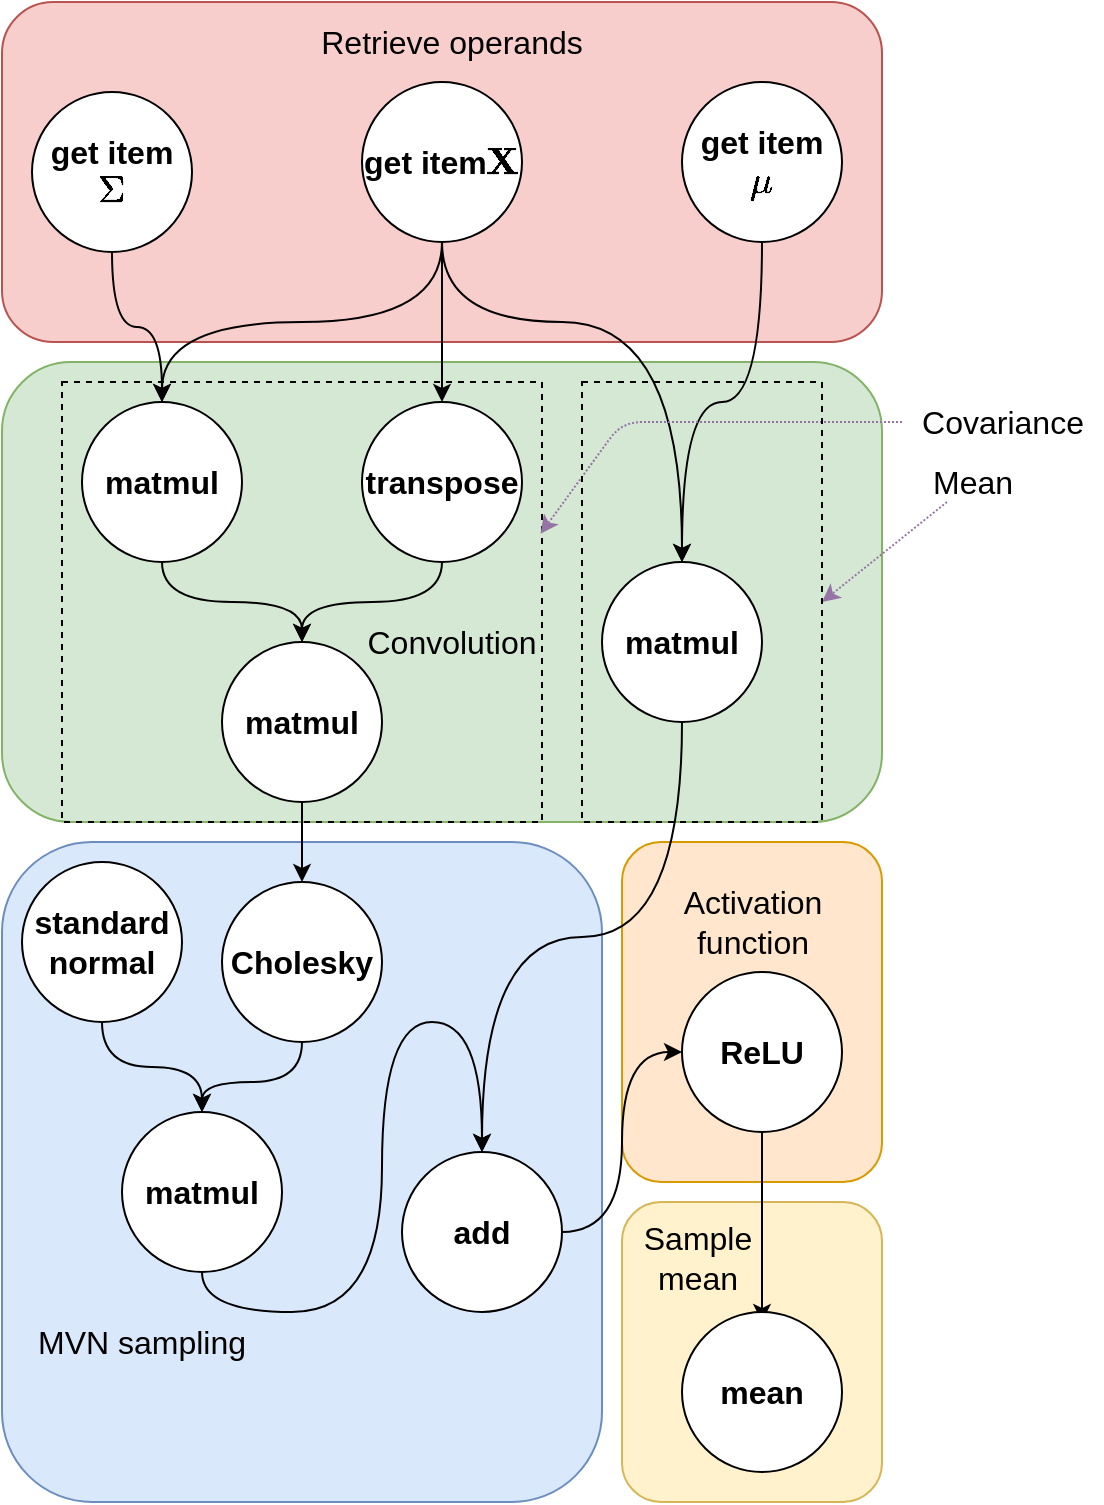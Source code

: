 <mxfile version="14.6.13" type="device"><diagram id="K1rhxBjO9J5RuhcNXmi7" name="Page-1"><mxGraphModel dx="1673" dy="854" grid="1" gridSize="10" guides="1" tooltips="1" connect="1" arrows="1" fold="1" page="1" pageScale="1" pageWidth="850" pageHeight="1100" math="1" shadow="0"><root><mxCell id="0"/><mxCell id="1" parent="0"/><mxCell id="BGlTvo2ukTHLplxOL-Yx-35" value="" style="rounded=1;whiteSpace=wrap;html=1;strokeColor=#82b366;fillColor=#d5e8d4;" vertex="1" parent="1"><mxGeometry x="60" y="240" width="440" height="230" as="geometry"/></mxCell><mxCell id="BGlTvo2ukTHLplxOL-Yx-47" value="" style="rounded=0;whiteSpace=wrap;html=1;fillColor=none;dashed=1;" vertex="1" parent="1"><mxGeometry x="90" y="250" width="240" height="220" as="geometry"/></mxCell><mxCell id="BGlTvo2ukTHLplxOL-Yx-39" value="" style="rounded=1;whiteSpace=wrap;html=1;strokeColor=#6c8ebf;fillColor=#dae8fc;" vertex="1" parent="1"><mxGeometry x="60" y="480" width="300" height="330" as="geometry"/></mxCell><mxCell id="BGlTvo2ukTHLplxOL-Yx-41" value="" style="rounded=1;whiteSpace=wrap;html=1;fillColor=#ffe6cc;strokeColor=#d79b00;" vertex="1" parent="1"><mxGeometry x="370" y="480" width="130" height="170" as="geometry"/></mxCell><mxCell id="BGlTvo2ukTHLplxOL-Yx-43" value="" style="rounded=1;whiteSpace=wrap;html=1;fillColor=#fff2cc;strokeColor=#d6b656;" vertex="1" parent="1"><mxGeometry x="370" y="660" width="130" height="150" as="geometry"/></mxCell><mxCell id="BGlTvo2ukTHLplxOL-Yx-37" value="" style="rounded=1;whiteSpace=wrap;html=1;fillColor=#f8cecc;strokeColor=#b85450;" vertex="1" parent="1"><mxGeometry x="60" y="60" width="440" height="170" as="geometry"/></mxCell><mxCell id="BGlTvo2ukTHLplxOL-Yx-3" value="" style="edgeStyle=orthogonalEdgeStyle;rounded=0;orthogonalLoop=1;jettySize=auto;html=1;curved=1;" edge="1" parent="1" source="BGlTvo2ukTHLplxOL-Yx-1" target="BGlTvo2ukTHLplxOL-Yx-2"><mxGeometry relative="1" as="geometry"/></mxCell><mxCell id="BGlTvo2ukTHLplxOL-Yx-1" value="&lt;font style=&quot;font-size: 16px&quot;&gt;&lt;b&gt;matmul&lt;/b&gt;&lt;/font&gt;" style="ellipse;whiteSpace=wrap;html=1;aspect=fixed;" vertex="1" parent="1"><mxGeometry x="100" y="260" width="80" height="80" as="geometry"/></mxCell><mxCell id="BGlTvo2ukTHLplxOL-Yx-19" style="edgeStyle=orthogonalEdgeStyle;curved=1;rounded=0;orthogonalLoop=1;jettySize=auto;html=1;exitX=0.5;exitY=1;exitDx=0;exitDy=0;" edge="1" parent="1" source="BGlTvo2ukTHLplxOL-Yx-2" target="BGlTvo2ukTHLplxOL-Yx-18"><mxGeometry relative="1" as="geometry"/></mxCell><mxCell id="BGlTvo2ukTHLplxOL-Yx-2" value="&lt;font style=&quot;font-size: 16px&quot;&gt;&lt;b&gt;matmul&lt;/b&gt;&lt;/font&gt;" style="ellipse;whiteSpace=wrap;html=1;aspect=fixed;" vertex="1" parent="1"><mxGeometry x="170" y="380" width="80" height="80" as="geometry"/></mxCell><mxCell id="BGlTvo2ukTHLplxOL-Yx-5" style="edgeStyle=orthogonalEdgeStyle;curved=1;rounded=0;orthogonalLoop=1;jettySize=auto;html=1;exitX=0.5;exitY=1;exitDx=0;exitDy=0;" edge="1" parent="1" source="BGlTvo2ukTHLplxOL-Yx-4" target="BGlTvo2ukTHLplxOL-Yx-2"><mxGeometry relative="1" as="geometry"/></mxCell><mxCell id="BGlTvo2ukTHLplxOL-Yx-4" value="&lt;font style=&quot;font-size: 16px&quot;&gt;&lt;b&gt;transpose&lt;/b&gt;&lt;/font&gt;" style="ellipse;whiteSpace=wrap;html=1;aspect=fixed;" vertex="1" parent="1"><mxGeometry x="240" y="260" width="80" height="80" as="geometry"/></mxCell><mxCell id="BGlTvo2ukTHLplxOL-Yx-10" style="edgeStyle=orthogonalEdgeStyle;curved=1;rounded=0;orthogonalLoop=1;jettySize=auto;html=1;entryX=0.5;entryY=0;entryDx=0;entryDy=0;exitX=0.5;exitY=1;exitDx=0;exitDy=0;" edge="1" parent="1" source="BGlTvo2ukTHLplxOL-Yx-6" target="BGlTvo2ukTHLplxOL-Yx-1"><mxGeometry relative="1" as="geometry"/></mxCell><mxCell id="BGlTvo2ukTHLplxOL-Yx-12" style="edgeStyle=orthogonalEdgeStyle;curved=1;rounded=0;orthogonalLoop=1;jettySize=auto;html=1;" edge="1" parent="1" source="BGlTvo2ukTHLplxOL-Yx-6" target="BGlTvo2ukTHLplxOL-Yx-4"><mxGeometry relative="1" as="geometry"/></mxCell><mxCell id="BGlTvo2ukTHLplxOL-Yx-17" style="edgeStyle=orthogonalEdgeStyle;curved=1;rounded=0;orthogonalLoop=1;jettySize=auto;html=1;exitX=0.5;exitY=1;exitDx=0;exitDy=0;entryX=0.5;entryY=0;entryDx=0;entryDy=0;" edge="1" parent="1" source="BGlTvo2ukTHLplxOL-Yx-6" target="BGlTvo2ukTHLplxOL-Yx-16"><mxGeometry relative="1" as="geometry"><mxPoint x="280" y="190" as="sourcePoint"/><Array as="points"><mxPoint x="280" y="220"/><mxPoint x="400" y="220"/></Array></mxGeometry></mxCell><mxCell id="BGlTvo2ukTHLplxOL-Yx-6" value="&lt;div style=&quot;font-size: 16px&quot;&gt;&lt;font style=&quot;font-size: 16px&quot;&gt;&lt;b&gt;get item\(\mathbf{X}\)&lt;/b&gt;&lt;/font&gt;&lt;/div&gt;" style="ellipse;whiteSpace=wrap;html=1;aspect=fixed;" vertex="1" parent="1"><mxGeometry x="240" y="100" width="80" height="80" as="geometry"/></mxCell><mxCell id="BGlTvo2ukTHLplxOL-Yx-9" style="edgeStyle=orthogonalEdgeStyle;curved=1;rounded=0;orthogonalLoop=1;jettySize=auto;html=1;" edge="1" parent="1" source="BGlTvo2ukTHLplxOL-Yx-7" target="BGlTvo2ukTHLplxOL-Yx-1"><mxGeometry relative="1" as="geometry"/></mxCell><mxCell id="BGlTvo2ukTHLplxOL-Yx-7" value="&lt;font style=&quot;font-size: 16px&quot;&gt;&lt;b&gt;get item&lt;/b&gt; \(\Sigma\)&lt;/font&gt;" style="ellipse;whiteSpace=wrap;html=1;aspect=fixed;" vertex="1" parent="1"><mxGeometry x="75" y="105" width="80" height="80" as="geometry"/></mxCell><mxCell id="BGlTvo2ukTHLplxOL-Yx-46" style="edgeStyle=orthogonalEdgeStyle;curved=1;rounded=0;orthogonalLoop=1;jettySize=auto;html=1;exitX=0.5;exitY=1;exitDx=0;exitDy=0;entryX=0.5;entryY=0;entryDx=0;entryDy=0;" edge="1" parent="1" source="BGlTvo2ukTHLplxOL-Yx-8" target="BGlTvo2ukTHLplxOL-Yx-16"><mxGeometry relative="1" as="geometry"/></mxCell><mxCell id="BGlTvo2ukTHLplxOL-Yx-8" value="&lt;div&gt;&lt;font style=&quot;font-size: 16px&quot;&gt;&lt;b&gt;get item&lt;/b&gt;&lt;/font&gt;&lt;/div&gt;&lt;div&gt;&lt;font style=&quot;font-size: 16px&quot;&gt; \(\mu\)&lt;/font&gt;&lt;/div&gt;" style="ellipse;whiteSpace=wrap;html=1;aspect=fixed;" vertex="1" parent="1"><mxGeometry x="400" y="100" width="80" height="80" as="geometry"/></mxCell><mxCell id="BGlTvo2ukTHLplxOL-Yx-27" style="edgeStyle=orthogonalEdgeStyle;curved=1;rounded=0;orthogonalLoop=1;jettySize=auto;html=1;exitX=0.5;exitY=1;exitDx=0;exitDy=0;entryX=0.5;entryY=0;entryDx=0;entryDy=0;" edge="1" parent="1" source="BGlTvo2ukTHLplxOL-Yx-16" target="BGlTvo2ukTHLplxOL-Yx-24"><mxGeometry relative="1" as="geometry"><mxPoint x="320" y="820" as="targetPoint"/></mxGeometry></mxCell><mxCell id="BGlTvo2ukTHLplxOL-Yx-16" value="&lt;font style=&quot;font-size: 16px&quot;&gt;&lt;b&gt;matmul&lt;/b&gt;&lt;/font&gt;" style="ellipse;whiteSpace=wrap;html=1;aspect=fixed;" vertex="1" parent="1"><mxGeometry x="360" y="340" width="80" height="80" as="geometry"/></mxCell><mxCell id="BGlTvo2ukTHLplxOL-Yx-22" style="edgeStyle=orthogonalEdgeStyle;curved=1;rounded=0;orthogonalLoop=1;jettySize=auto;html=1;exitX=0.5;exitY=1;exitDx=0;exitDy=0;" edge="1" parent="1" source="BGlTvo2ukTHLplxOL-Yx-18" target="BGlTvo2ukTHLplxOL-Yx-21"><mxGeometry relative="1" as="geometry"/></mxCell><mxCell id="BGlTvo2ukTHLplxOL-Yx-18" value="&lt;div style=&quot;font-size: 16px&quot;&gt;&lt;font style=&quot;font-size: 16px&quot;&gt;&lt;b&gt;Cholesky&lt;/b&gt;&lt;/font&gt;&lt;/div&gt;" style="ellipse;whiteSpace=wrap;html=1;aspect=fixed;" vertex="1" parent="1"><mxGeometry x="170" y="500" width="80" height="80" as="geometry"/></mxCell><mxCell id="BGlTvo2ukTHLplxOL-Yx-23" style="edgeStyle=orthogonalEdgeStyle;curved=1;rounded=0;orthogonalLoop=1;jettySize=auto;html=1;exitX=0.5;exitY=1;exitDx=0;exitDy=0;entryX=0.5;entryY=0;entryDx=0;entryDy=0;" edge="1" parent="1" source="BGlTvo2ukTHLplxOL-Yx-20" target="BGlTvo2ukTHLplxOL-Yx-21"><mxGeometry relative="1" as="geometry"/></mxCell><mxCell id="BGlTvo2ukTHLplxOL-Yx-20" value="&lt;div style=&quot;font-size: 16px&quot;&gt;&lt;font style=&quot;font-size: 16px&quot;&gt;&lt;b&gt;standard&lt;/b&gt;&lt;/font&gt;&lt;/div&gt;&lt;div style=&quot;font-size: 16px&quot;&gt;&lt;font style=&quot;font-size: 16px&quot;&gt;&lt;b&gt;normal&lt;br&gt;&lt;/b&gt;&lt;/font&gt;&lt;/div&gt;" style="ellipse;whiteSpace=wrap;html=1;aspect=fixed;" vertex="1" parent="1"><mxGeometry x="70" y="490" width="80" height="80" as="geometry"/></mxCell><mxCell id="BGlTvo2ukTHLplxOL-Yx-56" style="edgeStyle=orthogonalEdgeStyle;curved=1;rounded=0;jumpStyle=arc;orthogonalLoop=1;jettySize=auto;html=1;exitX=0.5;exitY=1;exitDx=0;exitDy=0;entryX=0.5;entryY=0;entryDx=0;entryDy=0;" edge="1" parent="1" source="BGlTvo2ukTHLplxOL-Yx-21" target="BGlTvo2ukTHLplxOL-Yx-24"><mxGeometry relative="1" as="geometry"><mxPoint x="300" y="630.0" as="targetPoint"/><Array as="points"><mxPoint x="160" y="715"/><mxPoint x="250" y="715"/><mxPoint x="250" y="570"/><mxPoint x="300" y="570"/></Array></mxGeometry></mxCell><mxCell id="BGlTvo2ukTHLplxOL-Yx-21" value="&lt;font style=&quot;font-size: 16px&quot;&gt;&lt;b&gt;matmul&lt;/b&gt;&lt;/font&gt;" style="ellipse;whiteSpace=wrap;html=1;aspect=fixed;" vertex="1" parent="1"><mxGeometry x="120" y="615" width="80" height="80" as="geometry"/></mxCell><mxCell id="BGlTvo2ukTHLplxOL-Yx-28" style="edgeStyle=orthogonalEdgeStyle;curved=1;rounded=0;orthogonalLoop=1;jettySize=auto;html=1;exitX=1;exitY=0.5;exitDx=0;exitDy=0;entryX=0;entryY=0.5;entryDx=0;entryDy=0;" edge="1" parent="1" source="BGlTvo2ukTHLplxOL-Yx-24" target="BGlTvo2ukTHLplxOL-Yx-25"><mxGeometry relative="1" as="geometry"/></mxCell><mxCell id="BGlTvo2ukTHLplxOL-Yx-24" value="&lt;font style=&quot;font-size: 16px&quot;&gt;&lt;b&gt;add&lt;/b&gt;&lt;/font&gt;" style="ellipse;whiteSpace=wrap;html=1;aspect=fixed;" vertex="1" parent="1"><mxGeometry x="260" y="635" width="80" height="80" as="geometry"/></mxCell><mxCell id="BGlTvo2ukTHLplxOL-Yx-30" style="edgeStyle=orthogonalEdgeStyle;curved=1;rounded=0;orthogonalLoop=1;jettySize=auto;html=1;exitX=0.5;exitY=1;exitDx=0;exitDy=0;" edge="1" parent="1" source="BGlTvo2ukTHLplxOL-Yx-25"><mxGeometry relative="1" as="geometry"><mxPoint x="440" y="630" as="sourcePoint"/><mxPoint x="440" y="720" as="targetPoint"/></mxGeometry></mxCell><mxCell id="BGlTvo2ukTHLplxOL-Yx-25" value="&lt;font style=&quot;font-size: 16px&quot;&gt;&lt;b&gt;ReLU&lt;/b&gt;&lt;/font&gt;" style="ellipse;whiteSpace=wrap;html=1;aspect=fixed;" vertex="1" parent="1"><mxGeometry x="400" y="545" width="80" height="80" as="geometry"/></mxCell><mxCell id="BGlTvo2ukTHLplxOL-Yx-29" value="&lt;font style=&quot;font-size: 16px&quot;&gt;&lt;b&gt;mean&lt;/b&gt;&lt;/font&gt;" style="ellipse;whiteSpace=wrap;html=1;aspect=fixed;" vertex="1" parent="1"><mxGeometry x="400" y="715" width="80" height="80" as="geometry"/></mxCell><mxCell id="BGlTvo2ukTHLplxOL-Yx-36" value="&lt;font style=&quot;font-size: 16px&quot;&gt;Convolution&lt;/font&gt;" style="text;html=1;strokeColor=none;fillColor=none;align=center;verticalAlign=middle;whiteSpace=wrap;rounded=0;" vertex="1" parent="1"><mxGeometry x="245" y="370" width="80" height="20" as="geometry"/></mxCell><mxCell id="BGlTvo2ukTHLplxOL-Yx-38" value="&lt;font style=&quot;font-size: 16px&quot;&gt;Retrieve operands&lt;/font&gt;" style="text;html=1;strokeColor=none;fillColor=none;align=center;verticalAlign=middle;whiteSpace=wrap;rounded=0;" vertex="1" parent="1"><mxGeometry x="210" y="60" width="150" height="40" as="geometry"/></mxCell><mxCell id="BGlTvo2ukTHLplxOL-Yx-40" value="&lt;font style=&quot;font-size: 16px&quot;&gt;MVN sampling&lt;/font&gt;" style="text;html=1;strokeColor=none;fillColor=none;align=center;verticalAlign=middle;whiteSpace=wrap;rounded=0;" vertex="1" parent="1"><mxGeometry x="75" y="720" width="110" height="20" as="geometry"/></mxCell><mxCell id="BGlTvo2ukTHLplxOL-Yx-42" value="&lt;font style=&quot;font-size: 16px&quot;&gt;Activation function&lt;/font&gt;" style="text;html=1;strokeColor=none;fillColor=none;align=center;verticalAlign=middle;whiteSpace=wrap;rounded=0;" vertex="1" parent="1"><mxGeometry x="377.5" y="510" width="115" height="20" as="geometry"/></mxCell><mxCell id="BGlTvo2ukTHLplxOL-Yx-44" value="&lt;font style=&quot;font-size: 16px&quot;&gt;Sample mean&lt;/font&gt;" style="text;html=1;strokeColor=none;fillColor=none;align=center;verticalAlign=middle;whiteSpace=wrap;rounded=0;" vertex="1" parent="1"><mxGeometry x="363" y="678" width="90" height="20" as="geometry"/></mxCell><mxCell id="BGlTvo2ukTHLplxOL-Yx-49" value="" style="endArrow=classic;html=1;entryX=1;entryY=0.5;entryDx=0;entryDy=0;dashed=1;dashPattern=1 1;fillColor=#e1d5e7;strokeColor=#9673a6;" edge="1" parent="1" source="BGlTvo2ukTHLplxOL-Yx-54" target="BGlTvo2ukTHLplxOL-Yx-48"><mxGeometry width="50" height="50" relative="1" as="geometry"><mxPoint x="520" y="360" as="sourcePoint"/><mxPoint x="680" y="310" as="targetPoint"/></mxGeometry></mxCell><mxCell id="BGlTvo2ukTHLplxOL-Yx-50" value="" style="endArrow=classic;html=1;entryX=0.997;entryY=0.345;entryDx=0;entryDy=0;entryPerimeter=0;jumpStyle=arc;dashed=1;dashPattern=1 1;fillColor=#e1d5e7;strokeColor=#9673a6;" edge="1" parent="1" source="BGlTvo2ukTHLplxOL-Yx-51" target="BGlTvo2ukTHLplxOL-Yx-47"><mxGeometry width="50" height="50" relative="1" as="geometry"><mxPoint x="520" y="290" as="sourcePoint"/><mxPoint x="620" y="270" as="targetPoint"/><Array as="points"><mxPoint x="440" y="270"/><mxPoint x="370" y="270"/></Array></mxGeometry></mxCell><mxCell id="BGlTvo2ukTHLplxOL-Yx-51" value="&lt;font style=&quot;font-size: 16px&quot;&gt;Covariance&lt;/font&gt;" style="text;html=1;align=center;verticalAlign=middle;resizable=0;points=[];autosize=1;strokeColor=none;" vertex="1" parent="1"><mxGeometry x="510" y="260" width="100" height="20" as="geometry"/></mxCell><mxCell id="BGlTvo2ukTHLplxOL-Yx-54" value="&lt;font style=&quot;font-size: 16px&quot;&gt;Mean&lt;/font&gt;" style="text;html=1;align=center;verticalAlign=middle;resizable=0;points=[];autosize=1;strokeColor=none;" vertex="1" parent="1"><mxGeometry x="515" y="290" width="60" height="20" as="geometry"/></mxCell><mxCell id="BGlTvo2ukTHLplxOL-Yx-48" value="" style="rounded=0;whiteSpace=wrap;html=1;fillColor=none;dashed=1;" vertex="1" parent="1"><mxGeometry x="350" y="250" width="120" height="220" as="geometry"/></mxCell></root></mxGraphModel></diagram></mxfile>
